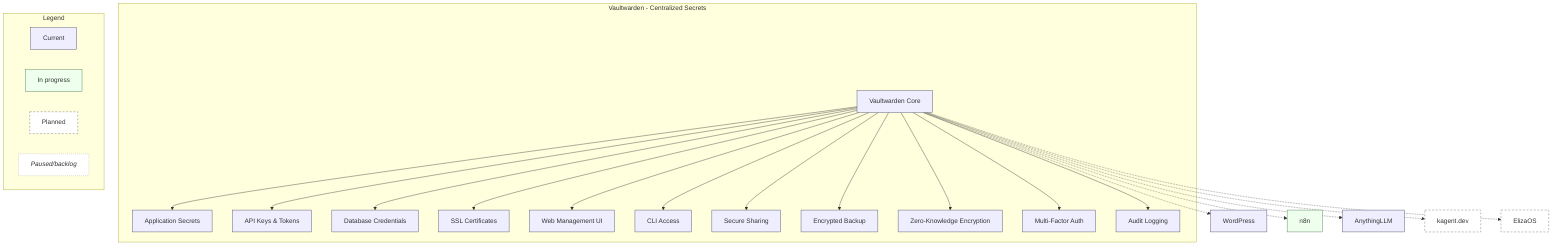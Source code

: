 flowchart TD
    %% Standard class definitions
    classDef cur fill:#eef,stroke:#446,stroke-width:1px;
    classDef prog fill:#efe,stroke:#474,stroke-width:1px;
    classDef plan fill:#fff,stroke:#666,stroke-dasharray:5 4,stroke-width:1px;
    classDef pause fill:#fff,stroke:#999,stroke-dasharray:2 3,stroke-width:1px,font-style:italic;

    %% Apps receiving secrets
    WordPress[WordPress]:::cur
    N8N[n8n]:::prog
    AnythingLLM[AnythingLLM]:::cur
    KagentDev[kagent.dev]:::plan
    ElizaOS[ElizaOS]:::plan

    %% Vaultwarden secrets management
    subgraph Vault[Vaultwarden - Centralized Secrets]
        direction TB
        Core[Vaultwarden Core]:::cur
        
        %% Secret storage capabilities
        Core --> AppSecrets[Application Secrets]:::cur
        Core --> APIKeys[API Keys & Tokens]:::cur
        Core --> Credentials[Database Credentials]:::cur
        Core --> Certificates[SSL Certificates]:::cur
        
        %% Management features
        Core --> WebUI[Web Management UI]:::cur
        Core --> CLI[CLI Access]:::cur
        Core --> Sharing[Secure Sharing]:::cur
        Core --> Backup[Encrypted Backup]:::cur
        
        %% Security features
        Core --> Encryption[Zero-Knowledge Encryption]:::cur
        Core --> MFA[Multi-Factor Auth]:::cur
        Core --> Audit[Audit Logging]:::cur
    end

    %% Secret delivery (dotted lines for security)
    Core -.-> WordPress
    Core -.-> N8N
    Core -.-> AnythingLLM
    Core -.-> KagentDev
    Core -.-> ElizaOS

    %% Legend
    subgraph Legend[Legend]
        L1[Current]:::cur
        L2[In progress]:::prog
        L3[Planned]:::plan
        L4[Paused/backlog]:::pause
    end

    %% Note: No plaintext secrets in repositories
    %% Values injected per tenant via Helm deployment
    %% Centralized source for all app credentials and runtime secrets